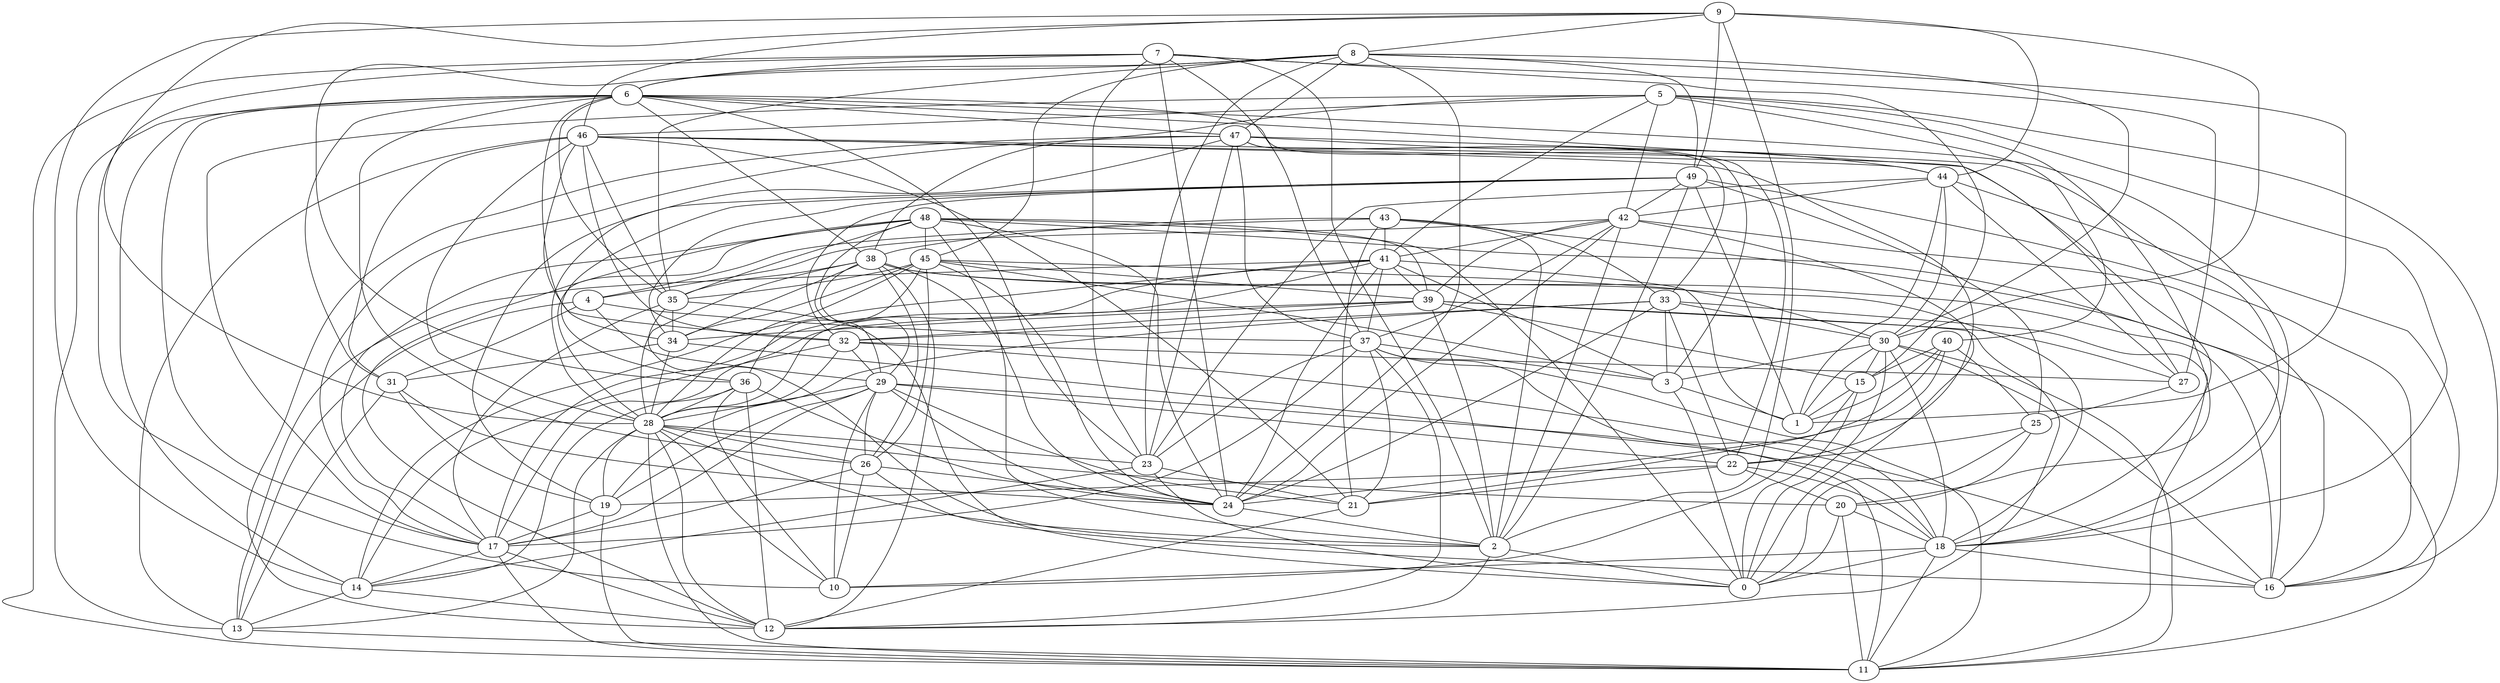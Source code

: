 digraph GG_graph {

subgraph G_graph {
edge [color = black]
"37" -> "12" [dir = none]
"37" -> "3" [dir = none]
"37" -> "21" [dir = none]
"37" -> "23" [dir = none]
"37" -> "17" [dir = none]
"31" -> "19" [dir = none]
"31" -> "13" [dir = none]
"4" -> "29" [dir = none]
"4" -> "13" [dir = none]
"43" -> "2" [dir = none]
"43" -> "38" [dir = none]
"43" -> "41" [dir = none]
"29" -> "24" [dir = none]
"29" -> "28" [dir = none]
"29" -> "17" [dir = none]
"8" -> "1" [dir = none]
"8" -> "30" [dir = none]
"8" -> "45" [dir = none]
"8" -> "6" [dir = none]
"15" -> "1" [dir = none]
"15" -> "0" [dir = none]
"15" -> "10" [dir = none]
"36" -> "24" [dir = none]
"36" -> "10" [dir = none]
"36" -> "28" [dir = none]
"18" -> "11" [dir = none]
"18" -> "10" [dir = none]
"18" -> "0" [dir = none]
"25" -> "20" [dir = none]
"25" -> "0" [dir = none]
"2" -> "0" [dir = none]
"2" -> "12" [dir = none]
"38" -> "24" [dir = none]
"38" -> "26" [dir = none]
"38" -> "28" [dir = none]
"38" -> "12" [dir = none]
"38" -> "29" [dir = none]
"41" -> "1" [dir = none]
"41" -> "39" [dir = none]
"28" -> "23" [dir = none]
"28" -> "12" [dir = none]
"28" -> "26" [dir = none]
"28" -> "2" [dir = none]
"28" -> "19" [dir = none]
"28" -> "11" [dir = none]
"28" -> "10" [dir = none]
"28" -> "13" [dir = none]
"46" -> "13" [dir = none]
"46" -> "21" [dir = none]
"46" -> "34" [dir = none]
"46" -> "35" [dir = none]
"46" -> "32" [dir = none]
"46" -> "28" [dir = none]
"7" -> "27" [dir = none]
"7" -> "6" [dir = none]
"7" -> "24" [dir = none]
"7" -> "11" [dir = none]
"7" -> "2" [dir = none]
"7" -> "23" [dir = none]
"7" -> "10" [dir = none]
"49" -> "19" [dir = none]
"49" -> "2" [dir = none]
"49" -> "36" [dir = none]
"49" -> "42" [dir = none]
"49" -> "32" [dir = none]
"49" -> "16" [dir = none]
"42" -> "2" [dir = none]
"42" -> "24" [dir = none]
"42" -> "41" [dir = none]
"42" -> "4" [dir = none]
"42" -> "39" [dir = none]
"42" -> "0" [dir = none]
"19" -> "17" [dir = none]
"33" -> "19" [dir = none]
"33" -> "24" [dir = none]
"33" -> "22" [dir = none]
"33" -> "30" [dir = none]
"30" -> "15" [dir = none]
"30" -> "11" [dir = none]
"30" -> "3" [dir = none]
"3" -> "0" [dir = none]
"3" -> "1" [dir = none]
"6" -> "13" [dir = none]
"6" -> "17" [dir = none]
"6" -> "27" [dir = none]
"6" -> "31" [dir = none]
"6" -> "14" [dir = none]
"6" -> "38" [dir = none]
"6" -> "32" [dir = none]
"6" -> "18" [dir = none]
"6" -> "22" [dir = none]
"6" -> "23" [dir = none]
"6" -> "35" [dir = none]
"45" -> "24" [dir = none]
"45" -> "34" [dir = none]
"45" -> "26" [dir = none]
"32" -> "29" [dir = none]
"26" -> "17" [dir = none]
"26" -> "10" [dir = none]
"26" -> "24" [dir = none]
"22" -> "21" [dir = none]
"22" -> "19" [dir = none]
"9" -> "49" [dir = none]
"9" -> "28" [dir = none]
"9" -> "8" [dir = none]
"9" -> "44" [dir = none]
"9" -> "46" [dir = none]
"9" -> "2" [dir = none]
"44" -> "16" [dir = none]
"44" -> "1" [dir = none]
"44" -> "42" [dir = none]
"44" -> "27" [dir = none]
"44" -> "23" [dir = none]
"27" -> "25" [dir = none]
"35" -> "0" [dir = none]
"35" -> "17" [dir = none]
"48" -> "0" [dir = none]
"48" -> "12" [dir = none]
"48" -> "45" [dir = none]
"48" -> "35" [dir = none]
"39" -> "2" [dir = none]
"39" -> "27" [dir = none]
"39" -> "17" [dir = none]
"21" -> "12" [dir = none]
"23" -> "14" [dir = none]
"14" -> "12" [dir = none]
"34" -> "28" [dir = none]
"34" -> "11" [dir = none]
"5" -> "17" [dir = none]
"5" -> "16" [dir = none]
"5" -> "40" [dir = none]
"5" -> "20" [dir = none]
"5" -> "42" [dir = none]
"5" -> "38" [dir = none]
"20" -> "11" [dir = none]
"20" -> "0" [dir = none]
"20" -> "18" [dir = none]
"17" -> "12" [dir = none]
"17" -> "11" [dir = none]
"40" -> "15" [dir = none]
"40" -> "25" [dir = none]
"47" -> "44" [dir = none]
"47" -> "33" [dir = none]
"47" -> "12" [dir = none]
"47" -> "18" [dir = none]
"47" -> "17" [dir = none]
"47" -> "28" [dir = none]
"48" -> "17" [dir = none]
"38" -> "18" [dir = none]
"41" -> "24" [dir = none]
"42" -> "16" [dir = none]
"48" -> "28" [dir = none]
"14" -> "13" [dir = none]
"22" -> "20" [dir = none]
"32" -> "14" [dir = none]
"48" -> "2" [dir = none]
"23" -> "0" [dir = none]
"34" -> "31" [dir = none]
"5" -> "41" [dir = none]
"46" -> "44" [dir = none]
"29" -> "26" [dir = none]
"45" -> "30" [dir = none]
"5" -> "18" [dir = none]
"33" -> "3" [dir = none]
"47" -> "3" [dir = none]
"22" -> "18" [dir = none]
"9" -> "30" [dir = none]
"29" -> "21" [dir = none]
"19" -> "11" [dir = none]
"33" -> "32" [dir = none]
"24" -> "2" [dir = none]
"40" -> "24" [dir = none]
"48" -> "29" [dir = none]
"46" -> "18" [dir = none]
"47" -> "23" [dir = none]
"8" -> "36" [dir = none]
"30" -> "16" [dir = none]
"41" -> "17" [dir = none]
"44" -> "30" [dir = none]
"31" -> "24" [dir = none]
"39" -> "34" [dir = none]
"45" -> "36" [dir = none]
"43" -> "16" [dir = none]
"8" -> "23" [dir = none]
"41" -> "28" [dir = none]
"6" -> "47" [dir = none]
"48" -> "39" [dir = none]
"47" -> "37" [dir = none]
"36" -> "14" [dir = none]
"29" -> "18" [dir = none]
"42" -> "37" [dir = none]
"37" -> "18" [dir = none]
"35" -> "2" [dir = none]
"18" -> "16" [dir = none]
"35" -> "34" [dir = none]
"13" -> "11" [dir = none]
"6" -> "26" [dir = none]
"45" -> "35" [dir = none]
"41" -> "37" [dir = none]
"48" -> "11" [dir = none]
"43" -> "21" [dir = none]
"8" -> "24" [dir = none]
"32" -> "28" [dir = none]
"45" -> "28" [dir = none]
"8" -> "35" [dir = none]
"33" -> "11" [dir = none]
"17" -> "14" [dir = none]
"29" -> "19" [dir = none]
"32" -> "27" [dir = none]
"30" -> "18" [dir = none]
"9" -> "14" [dir = none]
"30" -> "1" [dir = none]
"8" -> "47" [dir = none]
"43" -> "33" [dir = none]
"46" -> "31" [dir = none]
"30" -> "0" [dir = none]
"7" -> "37" [dir = none]
"46" -> "22" [dir = none]
"28" -> "20" [dir = none]
"29" -> "10" [dir = none]
"4" -> "37" [dir = none]
"5" -> "46" [dir = none]
"39" -> "15" [dir = none]
"41" -> "3" [dir = none]
"45" -> "3" [dir = none]
"4" -> "31" [dir = none]
"43" -> "4" [dir = none]
"7" -> "15" [dir = none]
"29" -> "22" [dir = none]
"40" -> "1" [dir = none]
"49" -> "1" [dir = none]
"39" -> "12" [dir = none]
"41" -> "14" [dir = none]
"49" -> "34" [dir = none]
"38" -> "34" [dir = none]
"40" -> "21" [dir = none]
"37" -> "11" [dir = none]
"39" -> "32" [dir = none]
"45" -> "39" [dir = none]
"23" -> "21" [dir = none]
"8" -> "49" [dir = none]
"32" -> "16" [dir = none]
"25" -> "22" [dir = none]
"49" -> "25" [dir = none]
"38" -> "35" [dir = none]
"48" -> "24" [dir = none]
"41" -> "13" [dir = none]
"38" -> "16" [dir = none]
"26" -> "16" [dir = none]
"36" -> "12" [dir = none]
}

}
